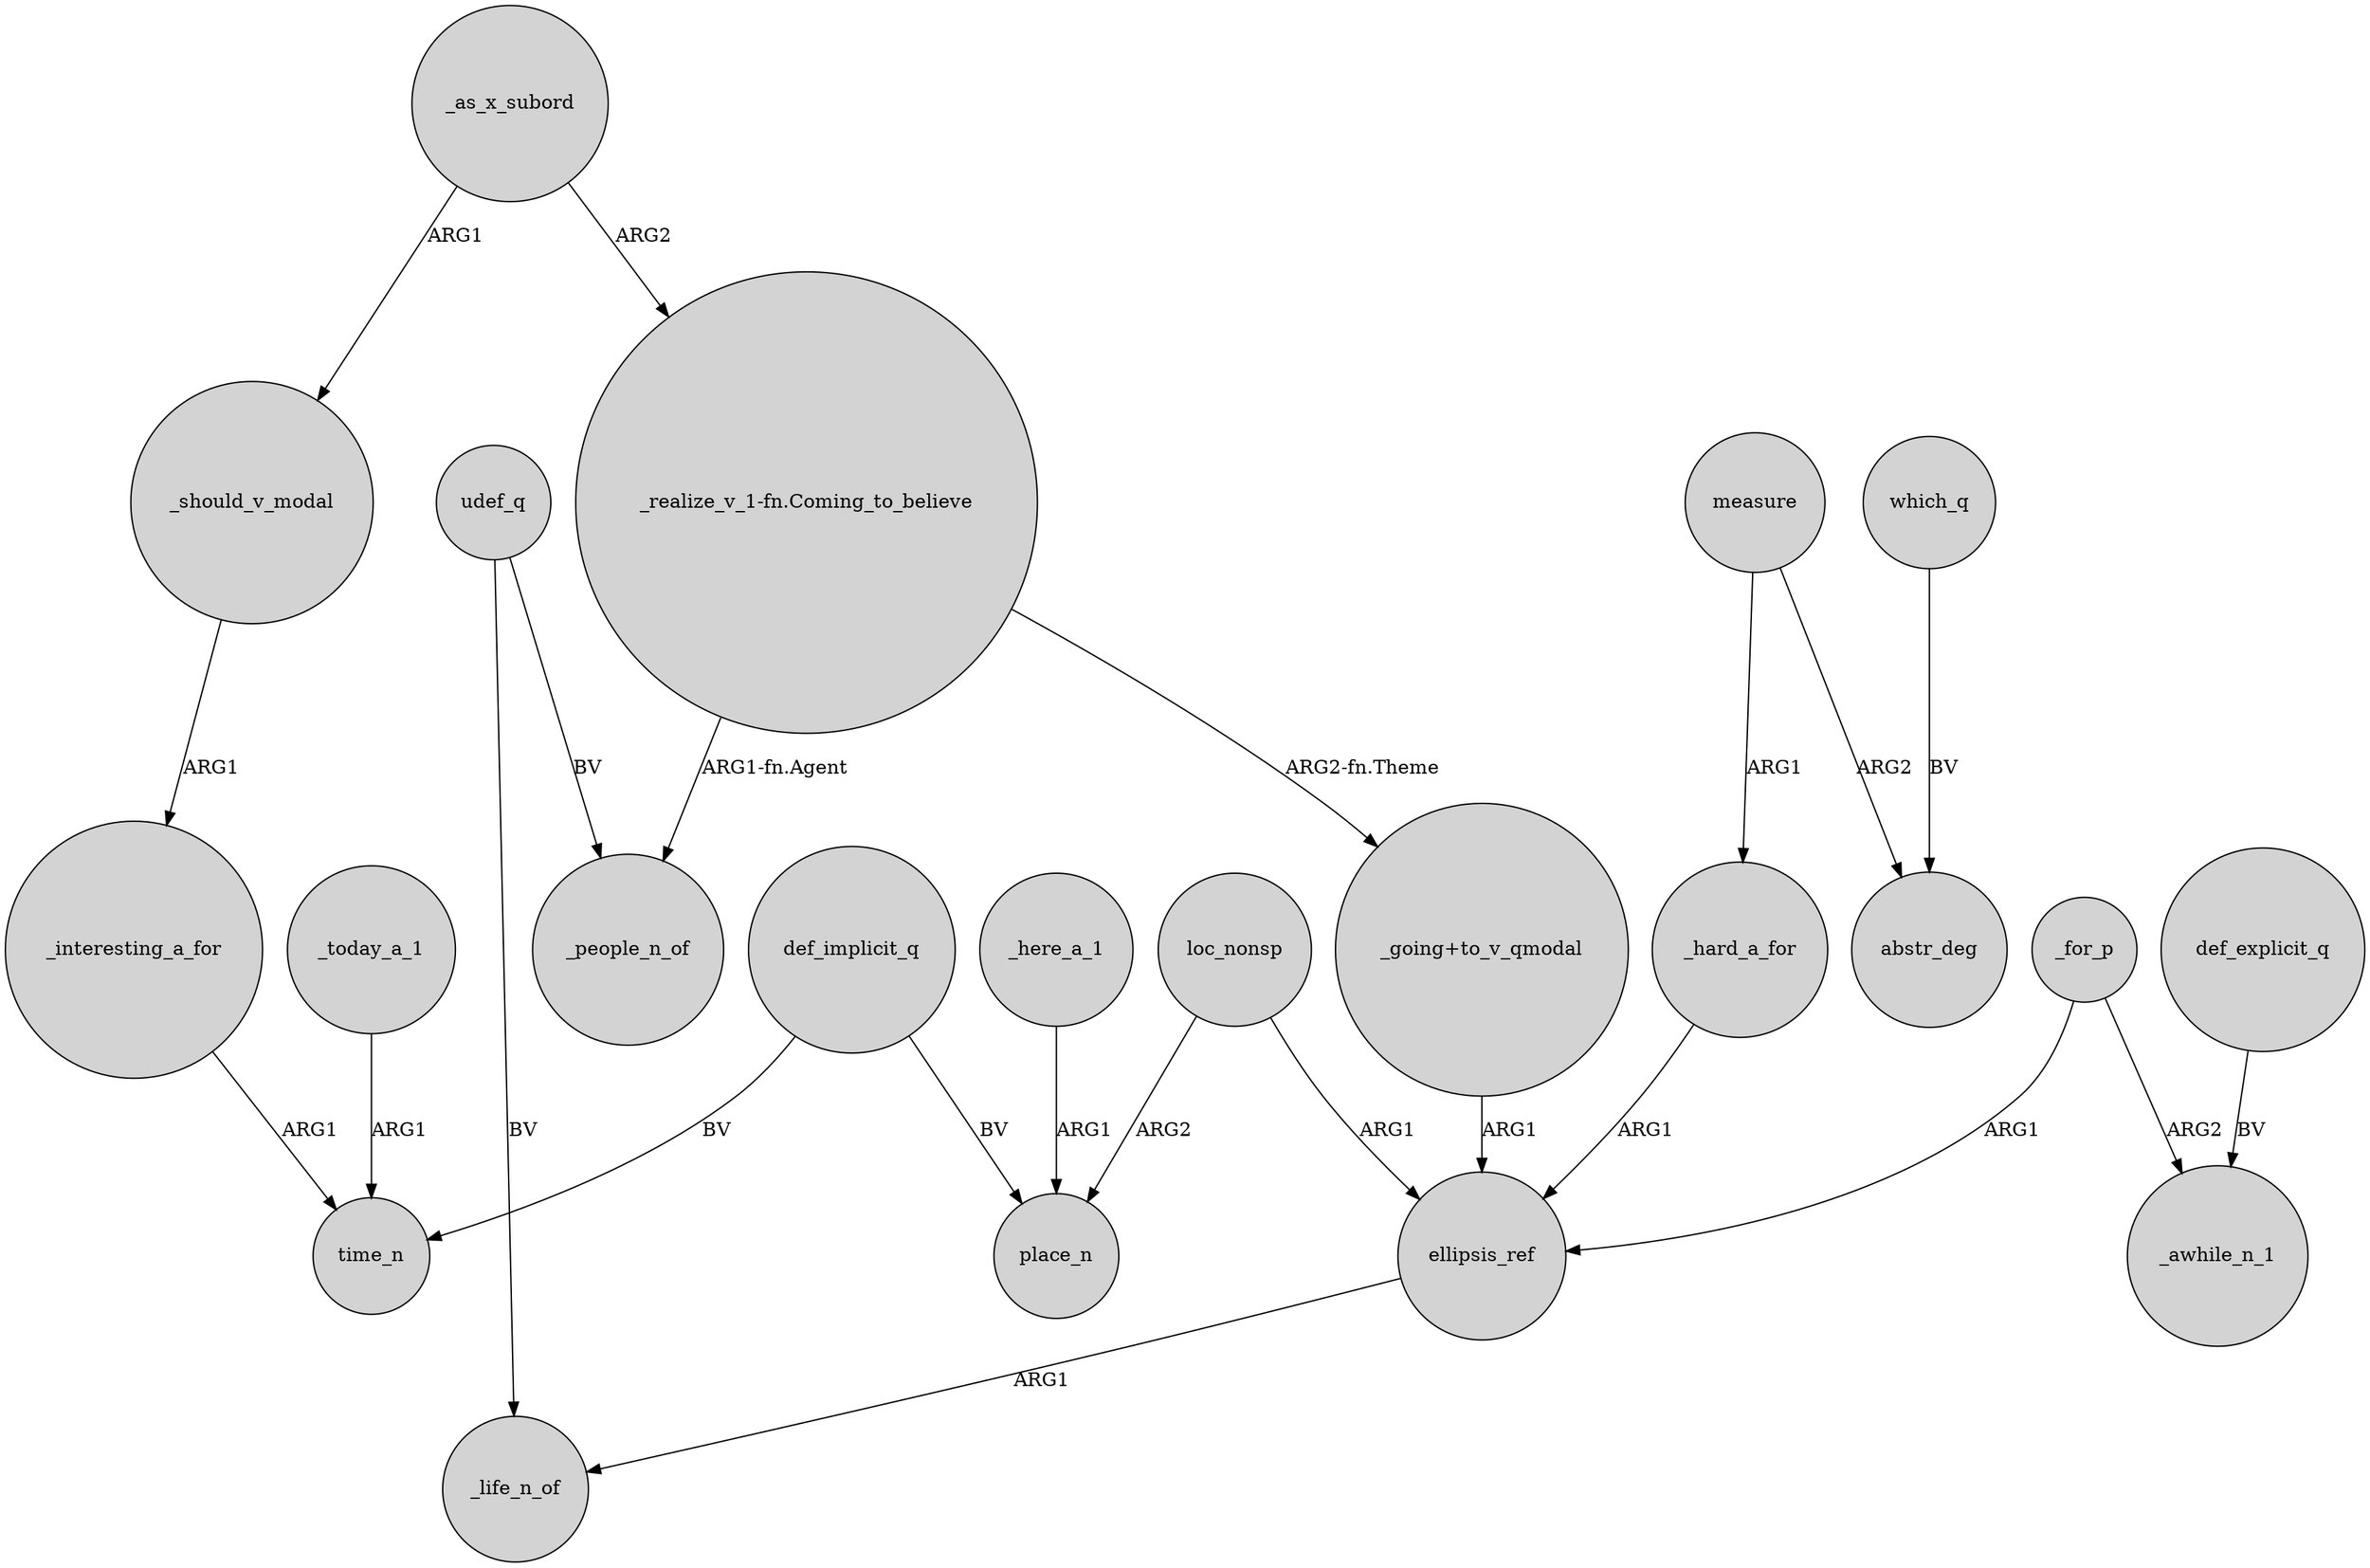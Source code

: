 digraph {
	node [shape=circle style=filled]
	measure -> abstr_deg [label=ARG2]
	_here_a_1 -> place_n [label=ARG1]
	_today_a_1 -> time_n [label=ARG1]
	udef_q -> _life_n_of [label=BV]
	_as_x_subord -> "_realize_v_1-fn.Coming_to_believe" [label=ARG2]
	"_realize_v_1-fn.Coming_to_believe" -> _people_n_of [label="ARG1-fn.Agent"]
	_should_v_modal -> _interesting_a_for [label=ARG1]
	loc_nonsp -> ellipsis_ref [label=ARG1]
	measure -> _hard_a_for [label=ARG1]
	def_implicit_q -> place_n [label=BV]
	_interesting_a_for -> time_n [label=ARG1]
	"_realize_v_1-fn.Coming_to_believe" -> "_going+to_v_qmodal" [label="ARG2-fn.Theme"]
	_for_p -> ellipsis_ref [label=ARG1]
	"_going+to_v_qmodal" -> ellipsis_ref [label=ARG1]
	udef_q -> _people_n_of [label=BV]
	def_explicit_q -> _awhile_n_1 [label=BV]
	_for_p -> _awhile_n_1 [label=ARG2]
	_as_x_subord -> _should_v_modal [label=ARG1]
	which_q -> abstr_deg [label=BV]
	ellipsis_ref -> _life_n_of [label=ARG1]
	loc_nonsp -> place_n [label=ARG2]
	_hard_a_for -> ellipsis_ref [label=ARG1]
	def_implicit_q -> time_n [label=BV]
}
